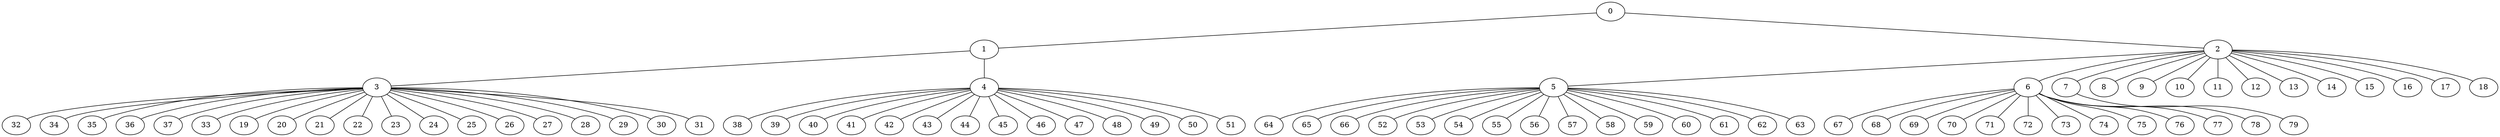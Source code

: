 
graph graphname {
    0 -- 1
0 -- 2
1 -- 3
1 -- 4
2 -- 5
2 -- 6
2 -- 7
2 -- 8
2 -- 9
2 -- 10
2 -- 11
2 -- 12
2 -- 13
2 -- 14
2 -- 15
2 -- 16
2 -- 17
2 -- 18
3 -- 32
3 -- 34
3 -- 35
3 -- 36
3 -- 37
3 -- 33
3 -- 19
3 -- 20
3 -- 21
3 -- 22
3 -- 23
3 -- 24
3 -- 25
3 -- 26
3 -- 27
3 -- 28
3 -- 29
3 -- 30
3 -- 31
4 -- 38
4 -- 39
4 -- 40
4 -- 41
4 -- 42
4 -- 43
4 -- 44
4 -- 45
4 -- 46
4 -- 47
4 -- 48
4 -- 49
4 -- 50
4 -- 51
5 -- 64
5 -- 65
5 -- 66
5 -- 52
5 -- 53
5 -- 54
5 -- 55
5 -- 56
5 -- 57
5 -- 58
5 -- 59
5 -- 60
5 -- 61
5 -- 62
5 -- 63
6 -- 67
6 -- 68
6 -- 69
6 -- 70
6 -- 71
6 -- 72
6 -- 73
6 -- 74
6 -- 75
6 -- 76
6 -- 77
6 -- 78
7 -- 79

}

